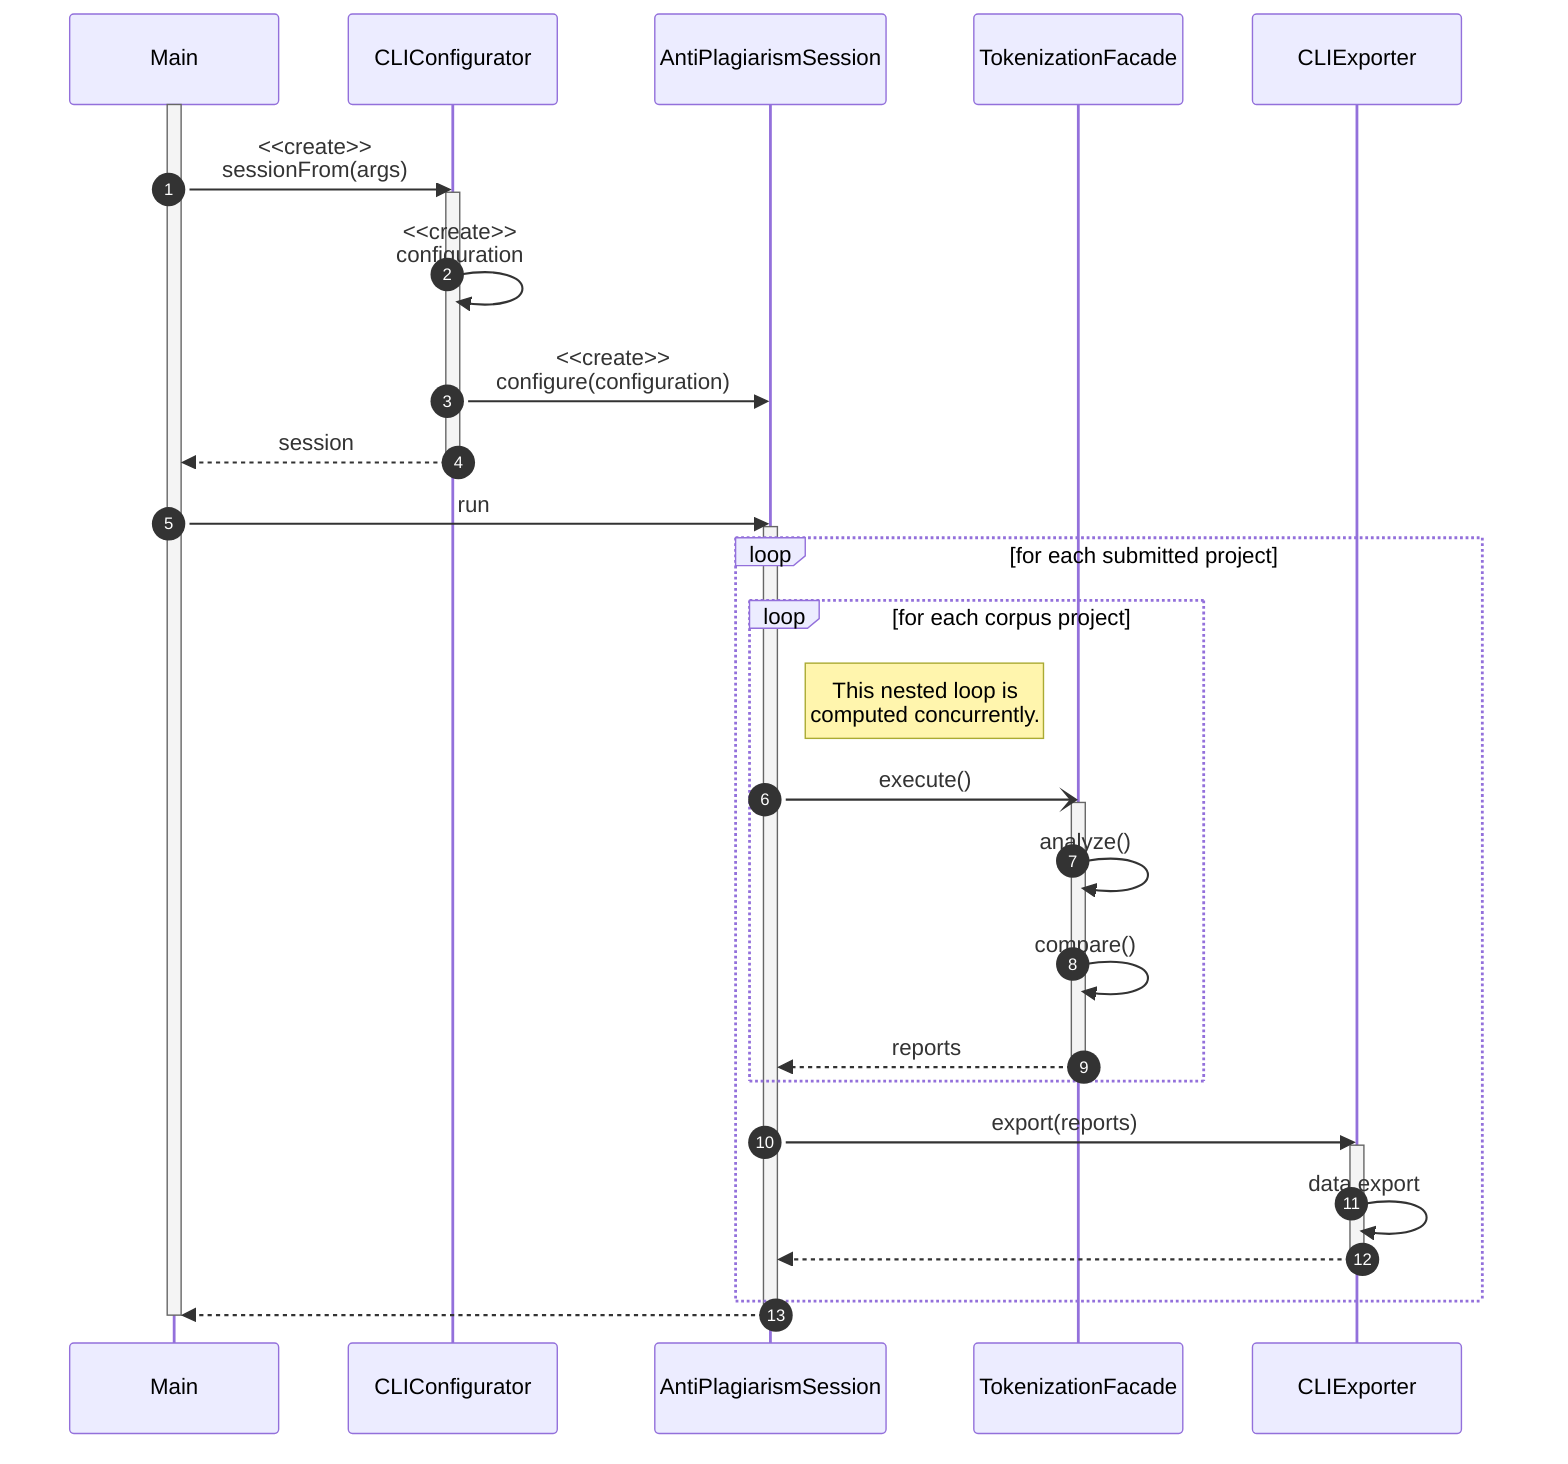 sequenceDiagram
    autonumber
    activate Main

    Main ->> CLIConfigurator: <<create>> <br/> sessionFrom(args)
    activate CLIConfigurator
    CLIConfigurator ->> CLIConfigurator: <<create>> <br/> configuration
    CLIConfigurator ->> AntiPlagiarismSession: <<create>> <br/> configure(configuration)
    CLIConfigurator -->> Main: session
    deactivate CLIConfigurator

    Main ->> AntiPlagiarismSession: run
    activate AntiPlagiarismSession

    loop for each submitted project
        loop for each corpus project
            note right of AntiPlagiarismSession: This nested loop is <br/> computed concurrently.
            AntiPlagiarismSession -) TokenizationFacade: execute()
            activate TokenizationFacade
            TokenizationFacade ->> TokenizationFacade: analyze()
            TokenizationFacade ->> TokenizationFacade: compare()
            TokenizationFacade -->> AntiPlagiarismSession: reports
            deactivate TokenizationFacade
        end

        AntiPlagiarismSession ->> CLIExporter: export(reports)
        activate CLIExporter
        CLIExporter ->> CLIExporter: data export
        CLIExporter -->> AntiPlagiarismSession: 
        deactivate CLIExporter
    end

    AntiPlagiarismSession -->> Main: 
    deactivate AntiPlagiarismSession

    deactivate Main
